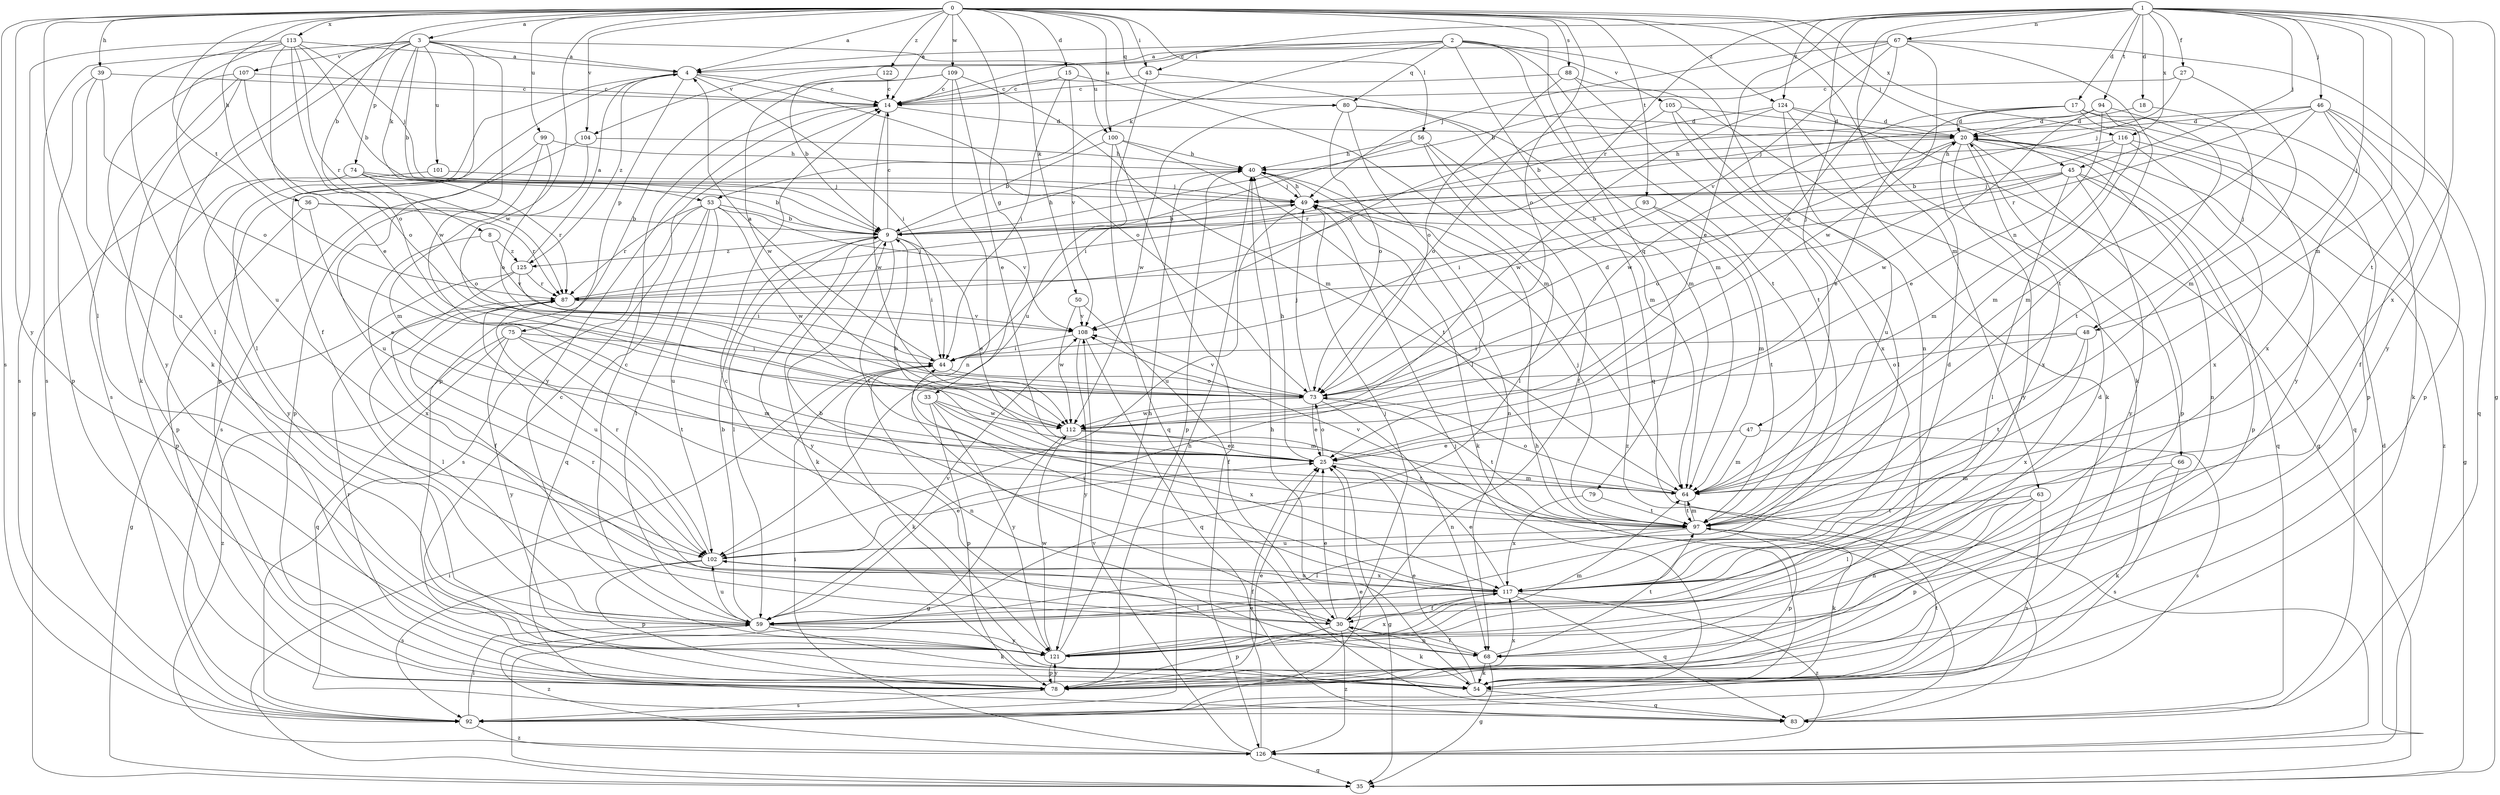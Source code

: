 strict digraph  {
0;
1;
2;
3;
4;
8;
9;
14;
15;
17;
18;
20;
25;
27;
30;
33;
35;
36;
39;
40;
43;
44;
45;
46;
47;
48;
49;
50;
53;
54;
56;
59;
63;
64;
66;
67;
68;
73;
74;
75;
78;
79;
80;
83;
87;
88;
92;
93;
94;
97;
99;
100;
101;
102;
104;
105;
107;
108;
109;
112;
113;
116;
117;
121;
122;
124;
125;
126;
0 -> 3  [label=a];
0 -> 4  [label=a];
0 -> 8  [label=b];
0 -> 14  [label=c];
0 -> 15  [label=d];
0 -> 33  [label=g];
0 -> 36  [label=h];
0 -> 39  [label=h];
0 -> 43  [label=i];
0 -> 45  [label=j];
0 -> 50  [label=k];
0 -> 56  [label=l];
0 -> 59  [label=l];
0 -> 66  [label=n];
0 -> 73  [label=o];
0 -> 79  [label=q];
0 -> 80  [label=q];
0 -> 88  [label=s];
0 -> 92  [label=s];
0 -> 93  [label=t];
0 -> 99  [label=u];
0 -> 100  [label=u];
0 -> 104  [label=v];
0 -> 109  [label=w];
0 -> 112  [label=w];
0 -> 113  [label=x];
0 -> 116  [label=x];
0 -> 121  [label=y];
0 -> 122  [label=z];
0 -> 124  [label=z];
0 -> 87  [label=t];
1 -> 14  [label=c];
1 -> 17  [label=d];
1 -> 18  [label=d];
1 -> 25  [label=e];
1 -> 27  [label=f];
1 -> 35  [label=g];
1 -> 45  [label=j];
1 -> 46  [label=j];
1 -> 47  [label=j];
1 -> 48  [label=j];
1 -> 63  [label=m];
1 -> 64  [label=m];
1 -> 67  [label=n];
1 -> 87  [label=r];
1 -> 94  [label=t];
1 -> 97  [label=t];
1 -> 116  [label=x];
1 -> 117  [label=x];
1 -> 124  [label=z];
2 -> 4  [label=a];
2 -> 43  [label=i];
2 -> 53  [label=k];
2 -> 64  [label=m];
2 -> 68  [label=n];
2 -> 80  [label=q];
2 -> 83  [label=q];
2 -> 97  [label=t];
2 -> 104  [label=v];
2 -> 105  [label=v];
3 -> 4  [label=a];
3 -> 9  [label=b];
3 -> 30  [label=f];
3 -> 35  [label=g];
3 -> 53  [label=k];
3 -> 54  [label=k];
3 -> 74  [label=p];
3 -> 92  [label=s];
3 -> 100  [label=u];
3 -> 101  [label=u];
3 -> 107  [label=v];
3 -> 112  [label=w];
4 -> 14  [label=c];
4 -> 44  [label=i];
4 -> 59  [label=l];
4 -> 73  [label=o];
4 -> 75  [label=p];
4 -> 78  [label=p];
4 -> 125  [label=z];
8 -> 108  [label=v];
8 -> 117  [label=x];
8 -> 125  [label=z];
9 -> 14  [label=c];
9 -> 25  [label=e];
9 -> 40  [label=h];
9 -> 44  [label=i];
9 -> 54  [label=k];
9 -> 59  [label=l];
9 -> 97  [label=t];
9 -> 121  [label=y];
9 -> 125  [label=z];
14 -> 20  [label=d];
14 -> 112  [label=w];
14 -> 121  [label=y];
15 -> 14  [label=c];
15 -> 44  [label=i];
15 -> 64  [label=m];
15 -> 108  [label=v];
17 -> 20  [label=d];
17 -> 25  [label=e];
17 -> 54  [label=k];
17 -> 78  [label=p];
17 -> 112  [label=w];
17 -> 121  [label=y];
18 -> 20  [label=d];
18 -> 48  [label=j];
20 -> 40  [label=h];
20 -> 68  [label=n];
20 -> 78  [label=p];
20 -> 83  [label=q];
20 -> 87  [label=r];
20 -> 117  [label=x];
20 -> 121  [label=y];
20 -> 126  [label=z];
25 -> 9  [label=b];
25 -> 35  [label=g];
25 -> 40  [label=h];
25 -> 64  [label=m];
25 -> 73  [label=o];
27 -> 14  [label=c];
27 -> 49  [label=j];
27 -> 64  [label=m];
30 -> 25  [label=e];
30 -> 49  [label=j];
30 -> 54  [label=k];
30 -> 68  [label=n];
30 -> 78  [label=p];
30 -> 87  [label=r];
30 -> 126  [label=z];
33 -> 64  [label=m];
33 -> 78  [label=p];
33 -> 112  [label=w];
33 -> 117  [label=x];
33 -> 121  [label=y];
35 -> 44  [label=i];
36 -> 9  [label=b];
36 -> 25  [label=e];
36 -> 78  [label=p];
36 -> 87  [label=r];
39 -> 14  [label=c];
39 -> 73  [label=o];
39 -> 78  [label=p];
39 -> 102  [label=u];
40 -> 49  [label=j];
40 -> 68  [label=n];
40 -> 78  [label=p];
43 -> 14  [label=c];
43 -> 64  [label=m];
43 -> 102  [label=u];
44 -> 4  [label=a];
44 -> 54  [label=k];
44 -> 68  [label=n];
44 -> 73  [label=o];
45 -> 44  [label=i];
45 -> 49  [label=j];
45 -> 59  [label=l];
45 -> 73  [label=o];
45 -> 78  [label=p];
45 -> 83  [label=q];
45 -> 121  [label=y];
46 -> 20  [label=d];
46 -> 30  [label=f];
46 -> 49  [label=j];
46 -> 64  [label=m];
46 -> 78  [label=p];
46 -> 83  [label=q];
46 -> 87  [label=r];
46 -> 117  [label=x];
47 -> 25  [label=e];
47 -> 64  [label=m];
47 -> 92  [label=s];
48 -> 44  [label=i];
48 -> 73  [label=o];
48 -> 97  [label=t];
48 -> 117  [label=x];
49 -> 9  [label=b];
49 -> 40  [label=h];
49 -> 54  [label=k];
49 -> 102  [label=u];
50 -> 30  [label=f];
50 -> 108  [label=v];
50 -> 112  [label=w];
53 -> 9  [label=b];
53 -> 59  [label=l];
53 -> 83  [label=q];
53 -> 87  [label=r];
53 -> 92  [label=s];
53 -> 102  [label=u];
53 -> 108  [label=v];
53 -> 112  [label=w];
54 -> 14  [label=c];
54 -> 25  [label=e];
54 -> 40  [label=h];
54 -> 49  [label=j];
54 -> 83  [label=q];
54 -> 97  [label=t];
56 -> 30  [label=f];
56 -> 40  [label=h];
56 -> 44  [label=i];
56 -> 59  [label=l];
56 -> 126  [label=z];
59 -> 9  [label=b];
59 -> 14  [label=c];
59 -> 54  [label=k];
59 -> 102  [label=u];
59 -> 108  [label=v];
59 -> 121  [label=y];
59 -> 126  [label=z];
63 -> 59  [label=l];
63 -> 68  [label=n];
63 -> 78  [label=p];
63 -> 92  [label=s];
63 -> 97  [label=t];
64 -> 73  [label=o];
64 -> 97  [label=t];
66 -> 54  [label=k];
66 -> 64  [label=m];
66 -> 92  [label=s];
67 -> 4  [label=a];
67 -> 9  [label=b];
67 -> 49  [label=j];
67 -> 73  [label=o];
67 -> 97  [label=t];
67 -> 108  [label=v];
67 -> 112  [label=w];
67 -> 121  [label=y];
68 -> 14  [label=c];
68 -> 30  [label=f];
68 -> 35  [label=g];
68 -> 54  [label=k];
68 -> 97  [label=t];
73 -> 20  [label=d];
73 -> 25  [label=e];
73 -> 49  [label=j];
73 -> 68  [label=n];
73 -> 97  [label=t];
73 -> 108  [label=v];
73 -> 112  [label=w];
74 -> 9  [label=b];
74 -> 49  [label=j];
74 -> 73  [label=o];
74 -> 78  [label=p];
74 -> 87  [label=r];
75 -> 44  [label=i];
75 -> 64  [label=m];
75 -> 83  [label=q];
75 -> 97  [label=t];
75 -> 121  [label=y];
75 -> 126  [label=z];
78 -> 25  [label=e];
78 -> 87  [label=r];
78 -> 92  [label=s];
78 -> 117  [label=x];
78 -> 121  [label=y];
79 -> 97  [label=t];
79 -> 117  [label=x];
80 -> 20  [label=d];
80 -> 59  [label=l];
80 -> 64  [label=m];
80 -> 73  [label=o];
80 -> 112  [label=w];
83 -> 40  [label=h];
87 -> 49  [label=j];
87 -> 59  [label=l];
87 -> 102  [label=u];
87 -> 108  [label=v];
88 -> 14  [label=c];
88 -> 54  [label=k];
88 -> 73  [label=o];
88 -> 97  [label=t];
92 -> 25  [label=e];
92 -> 40  [label=h];
92 -> 59  [label=l];
92 -> 126  [label=z];
93 -> 9  [label=b];
93 -> 64  [label=m];
93 -> 97  [label=t];
94 -> 9  [label=b];
94 -> 20  [label=d];
94 -> 25  [label=e];
94 -> 64  [label=m];
94 -> 97  [label=t];
94 -> 112  [label=w];
97 -> 49  [label=j];
97 -> 54  [label=k];
97 -> 59  [label=l];
97 -> 64  [label=m];
97 -> 78  [label=p];
97 -> 102  [label=u];
97 -> 108  [label=v];
99 -> 40  [label=h];
99 -> 64  [label=m];
99 -> 73  [label=o];
99 -> 102  [label=u];
100 -> 9  [label=b];
100 -> 40  [label=h];
100 -> 83  [label=q];
100 -> 97  [label=t];
100 -> 126  [label=z];
101 -> 49  [label=j];
101 -> 121  [label=y];
102 -> 25  [label=e];
102 -> 30  [label=f];
102 -> 78  [label=p];
102 -> 87  [label=r];
102 -> 92  [label=s];
102 -> 117  [label=x];
104 -> 40  [label=h];
104 -> 78  [label=p];
104 -> 92  [label=s];
105 -> 20  [label=d];
105 -> 59  [label=l];
105 -> 73  [label=o];
105 -> 117  [label=x];
107 -> 14  [label=c];
107 -> 54  [label=k];
107 -> 73  [label=o];
107 -> 92  [label=s];
107 -> 121  [label=y];
108 -> 44  [label=i];
108 -> 83  [label=q];
108 -> 121  [label=y];
109 -> 14  [label=c];
109 -> 25  [label=e];
109 -> 64  [label=m];
109 -> 68  [label=n];
109 -> 78  [label=p];
109 -> 112  [label=w];
112 -> 25  [label=e];
112 -> 35  [label=g];
112 -> 97  [label=t];
113 -> 4  [label=a];
113 -> 9  [label=b];
113 -> 25  [label=e];
113 -> 49  [label=j];
113 -> 59  [label=l];
113 -> 73  [label=o];
113 -> 87  [label=r];
113 -> 92  [label=s];
113 -> 102  [label=u];
116 -> 9  [label=b];
116 -> 35  [label=g];
116 -> 40  [label=h];
116 -> 64  [label=m];
116 -> 117  [label=x];
117 -> 9  [label=b];
117 -> 20  [label=d];
117 -> 25  [label=e];
117 -> 30  [label=f];
117 -> 44  [label=i];
117 -> 59  [label=l];
117 -> 83  [label=q];
117 -> 102  [label=u];
117 -> 126  [label=z];
121 -> 20  [label=d];
121 -> 40  [label=h];
121 -> 64  [label=m];
121 -> 78  [label=p];
121 -> 112  [label=w];
121 -> 117  [label=x];
122 -> 9  [label=b];
122 -> 14  [label=c];
124 -> 20  [label=d];
124 -> 35  [label=g];
124 -> 54  [label=k];
124 -> 102  [label=u];
124 -> 108  [label=v];
124 -> 112  [label=w];
125 -> 4  [label=a];
125 -> 30  [label=f];
125 -> 35  [label=g];
125 -> 44  [label=i];
125 -> 87  [label=r];
126 -> 20  [label=d];
126 -> 25  [label=e];
126 -> 35  [label=g];
126 -> 44  [label=i];
126 -> 108  [label=v];
}
